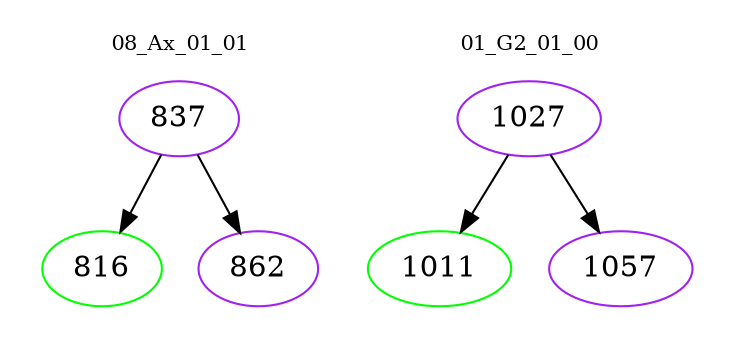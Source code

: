 digraph{
subgraph cluster_0 {
color = white
label = "08_Ax_01_01";
fontsize=10;
T0_837 [label="837", color="purple"]
T0_837 -> T0_816 [color="black"]
T0_816 [label="816", color="green"]
T0_837 -> T0_862 [color="black"]
T0_862 [label="862", color="purple"]
}
subgraph cluster_1 {
color = white
label = "01_G2_01_00";
fontsize=10;
T1_1027 [label="1027", color="purple"]
T1_1027 -> T1_1011 [color="black"]
T1_1011 [label="1011", color="green"]
T1_1027 -> T1_1057 [color="black"]
T1_1057 [label="1057", color="purple"]
}
}
